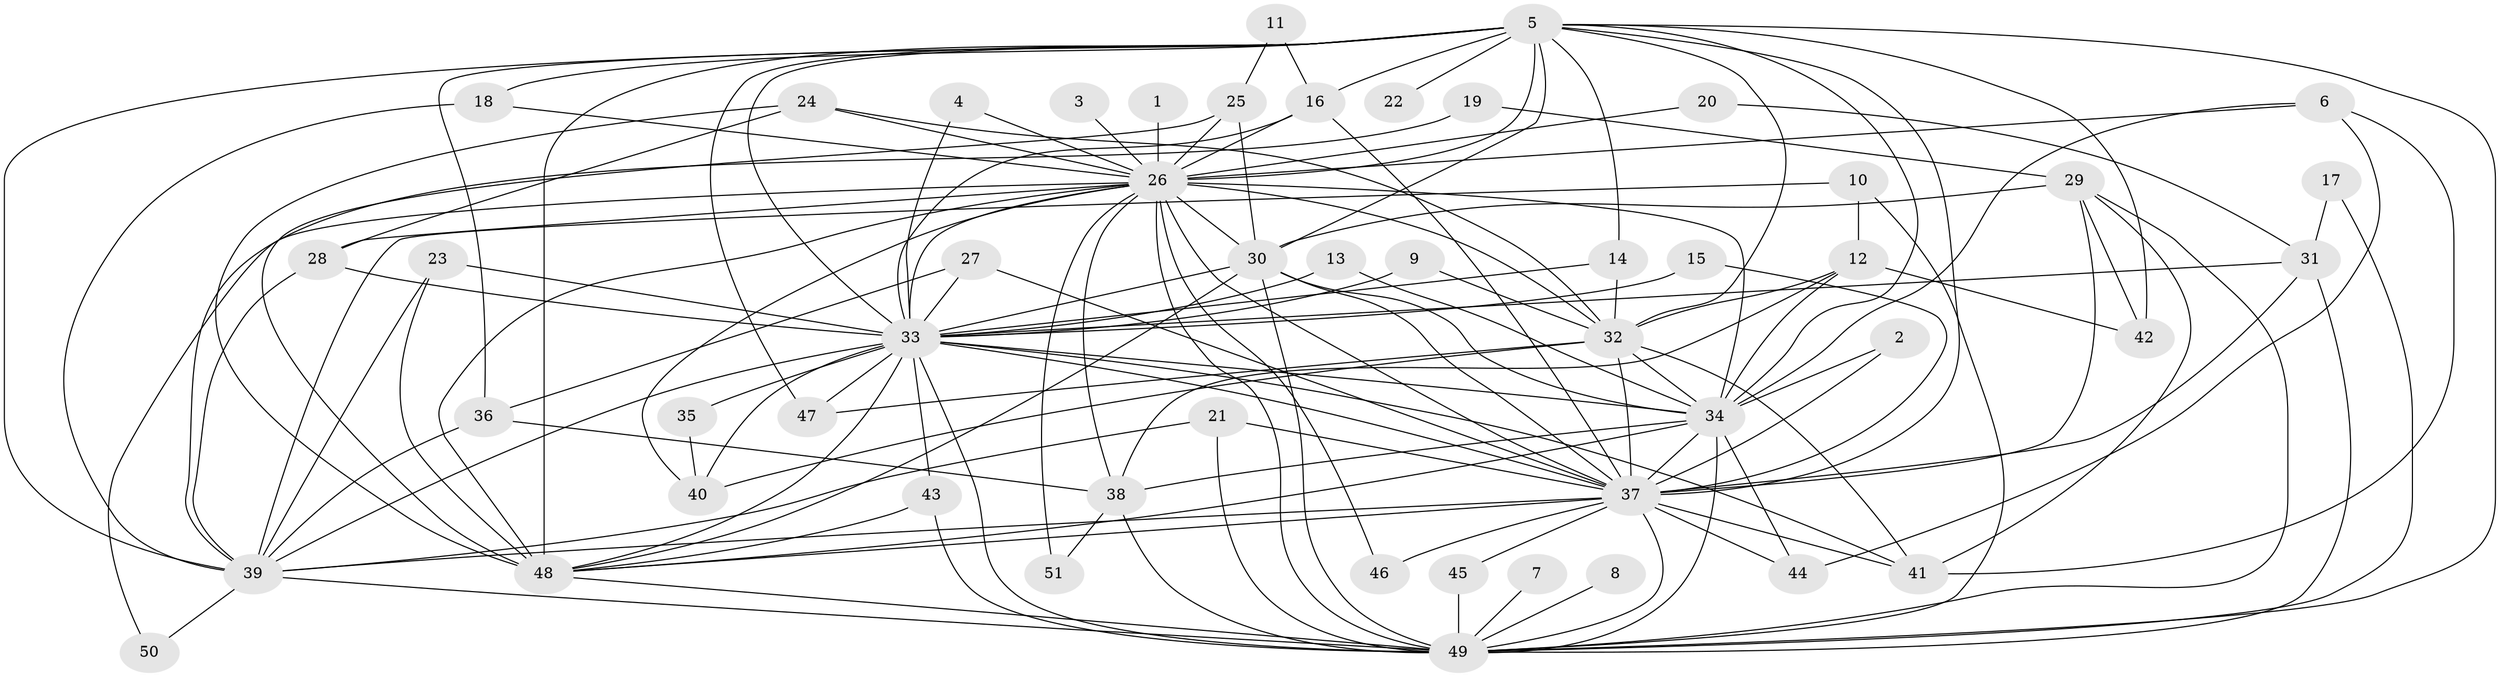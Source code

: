 // original degree distribution, {14: 0.0196078431372549, 18: 0.029411764705882353, 16: 0.00980392156862745, 25: 0.0196078431372549, 19: 0.00980392156862745, 29: 0.00980392156862745, 2: 0.5392156862745098, 11: 0.00980392156862745, 4: 0.08823529411764706, 3: 0.20588235294117646, 13: 0.00980392156862745, 5: 0.029411764705882353, 6: 0.00980392156862745, 8: 0.00980392156862745}
// Generated by graph-tools (version 1.1) at 2025/25/03/09/25 03:25:39]
// undirected, 51 vertices, 138 edges
graph export_dot {
graph [start="1"]
  node [color=gray90,style=filled];
  1;
  2;
  3;
  4;
  5;
  6;
  7;
  8;
  9;
  10;
  11;
  12;
  13;
  14;
  15;
  16;
  17;
  18;
  19;
  20;
  21;
  22;
  23;
  24;
  25;
  26;
  27;
  28;
  29;
  30;
  31;
  32;
  33;
  34;
  35;
  36;
  37;
  38;
  39;
  40;
  41;
  42;
  43;
  44;
  45;
  46;
  47;
  48;
  49;
  50;
  51;
  1 -- 26 [weight=2.0];
  2 -- 34 [weight=1.0];
  2 -- 37 [weight=1.0];
  3 -- 26 [weight=1.0];
  4 -- 26 [weight=1.0];
  4 -- 33 [weight=1.0];
  5 -- 14 [weight=1.0];
  5 -- 16 [weight=1.0];
  5 -- 18 [weight=1.0];
  5 -- 22 [weight=2.0];
  5 -- 26 [weight=4.0];
  5 -- 30 [weight=3.0];
  5 -- 32 [weight=1.0];
  5 -- 33 [weight=2.0];
  5 -- 34 [weight=2.0];
  5 -- 36 [weight=1.0];
  5 -- 37 [weight=2.0];
  5 -- 39 [weight=1.0];
  5 -- 42 [weight=1.0];
  5 -- 47 [weight=1.0];
  5 -- 48 [weight=3.0];
  5 -- 49 [weight=3.0];
  6 -- 26 [weight=1.0];
  6 -- 34 [weight=1.0];
  6 -- 41 [weight=1.0];
  6 -- 44 [weight=1.0];
  7 -- 49 [weight=1.0];
  8 -- 49 [weight=1.0];
  9 -- 32 [weight=1.0];
  9 -- 33 [weight=1.0];
  10 -- 12 [weight=1.0];
  10 -- 39 [weight=1.0];
  10 -- 49 [weight=1.0];
  11 -- 16 [weight=1.0];
  11 -- 25 [weight=1.0];
  12 -- 32 [weight=1.0];
  12 -- 34 [weight=1.0];
  12 -- 38 [weight=1.0];
  12 -- 42 [weight=1.0];
  13 -- 33 [weight=1.0];
  13 -- 34 [weight=1.0];
  14 -- 32 [weight=1.0];
  14 -- 33 [weight=1.0];
  15 -- 33 [weight=1.0];
  15 -- 37 [weight=1.0];
  16 -- 26 [weight=1.0];
  16 -- 33 [weight=1.0];
  16 -- 37 [weight=1.0];
  17 -- 31 [weight=1.0];
  17 -- 49 [weight=1.0];
  18 -- 26 [weight=1.0];
  18 -- 39 [weight=1.0];
  19 -- 29 [weight=1.0];
  19 -- 39 [weight=1.0];
  20 -- 26 [weight=1.0];
  20 -- 31 [weight=1.0];
  21 -- 37 [weight=1.0];
  21 -- 39 [weight=1.0];
  21 -- 49 [weight=1.0];
  23 -- 33 [weight=1.0];
  23 -- 39 [weight=1.0];
  23 -- 48 [weight=1.0];
  24 -- 26 [weight=1.0];
  24 -- 28 [weight=1.0];
  24 -- 32 [weight=1.0];
  24 -- 48 [weight=1.0];
  25 -- 26 [weight=1.0];
  25 -- 30 [weight=1.0];
  25 -- 48 [weight=1.0];
  26 -- 28 [weight=1.0];
  26 -- 30 [weight=4.0];
  26 -- 32 [weight=1.0];
  26 -- 33 [weight=2.0];
  26 -- 34 [weight=4.0];
  26 -- 37 [weight=2.0];
  26 -- 38 [weight=2.0];
  26 -- 40 [weight=1.0];
  26 -- 46 [weight=1.0];
  26 -- 48 [weight=3.0];
  26 -- 49 [weight=2.0];
  26 -- 50 [weight=1.0];
  26 -- 51 [weight=1.0];
  27 -- 33 [weight=1.0];
  27 -- 36 [weight=1.0];
  27 -- 37 [weight=1.0];
  28 -- 33 [weight=1.0];
  28 -- 39 [weight=1.0];
  29 -- 30 [weight=1.0];
  29 -- 37 [weight=1.0];
  29 -- 41 [weight=1.0];
  29 -- 42 [weight=1.0];
  29 -- 49 [weight=1.0];
  30 -- 33 [weight=2.0];
  30 -- 34 [weight=1.0];
  30 -- 37 [weight=1.0];
  30 -- 48 [weight=1.0];
  30 -- 49 [weight=1.0];
  31 -- 33 [weight=1.0];
  31 -- 37 [weight=1.0];
  31 -- 49 [weight=1.0];
  32 -- 34 [weight=1.0];
  32 -- 37 [weight=2.0];
  32 -- 40 [weight=1.0];
  32 -- 41 [weight=1.0];
  32 -- 47 [weight=1.0];
  33 -- 34 [weight=1.0];
  33 -- 35 [weight=1.0];
  33 -- 37 [weight=2.0];
  33 -- 39 [weight=1.0];
  33 -- 40 [weight=1.0];
  33 -- 41 [weight=1.0];
  33 -- 43 [weight=1.0];
  33 -- 47 [weight=1.0];
  33 -- 48 [weight=2.0];
  33 -- 49 [weight=2.0];
  34 -- 37 [weight=1.0];
  34 -- 38 [weight=1.0];
  34 -- 44 [weight=1.0];
  34 -- 48 [weight=1.0];
  34 -- 49 [weight=1.0];
  35 -- 40 [weight=1.0];
  36 -- 38 [weight=1.0];
  36 -- 39 [weight=1.0];
  37 -- 39 [weight=1.0];
  37 -- 41 [weight=1.0];
  37 -- 44 [weight=1.0];
  37 -- 45 [weight=1.0];
  37 -- 46 [weight=1.0];
  37 -- 48 [weight=1.0];
  37 -- 49 [weight=1.0];
  38 -- 49 [weight=1.0];
  38 -- 51 [weight=1.0];
  39 -- 49 [weight=2.0];
  39 -- 50 [weight=1.0];
  43 -- 48 [weight=1.0];
  43 -- 49 [weight=1.0];
  45 -- 49 [weight=1.0];
  48 -- 49 [weight=1.0];
}
